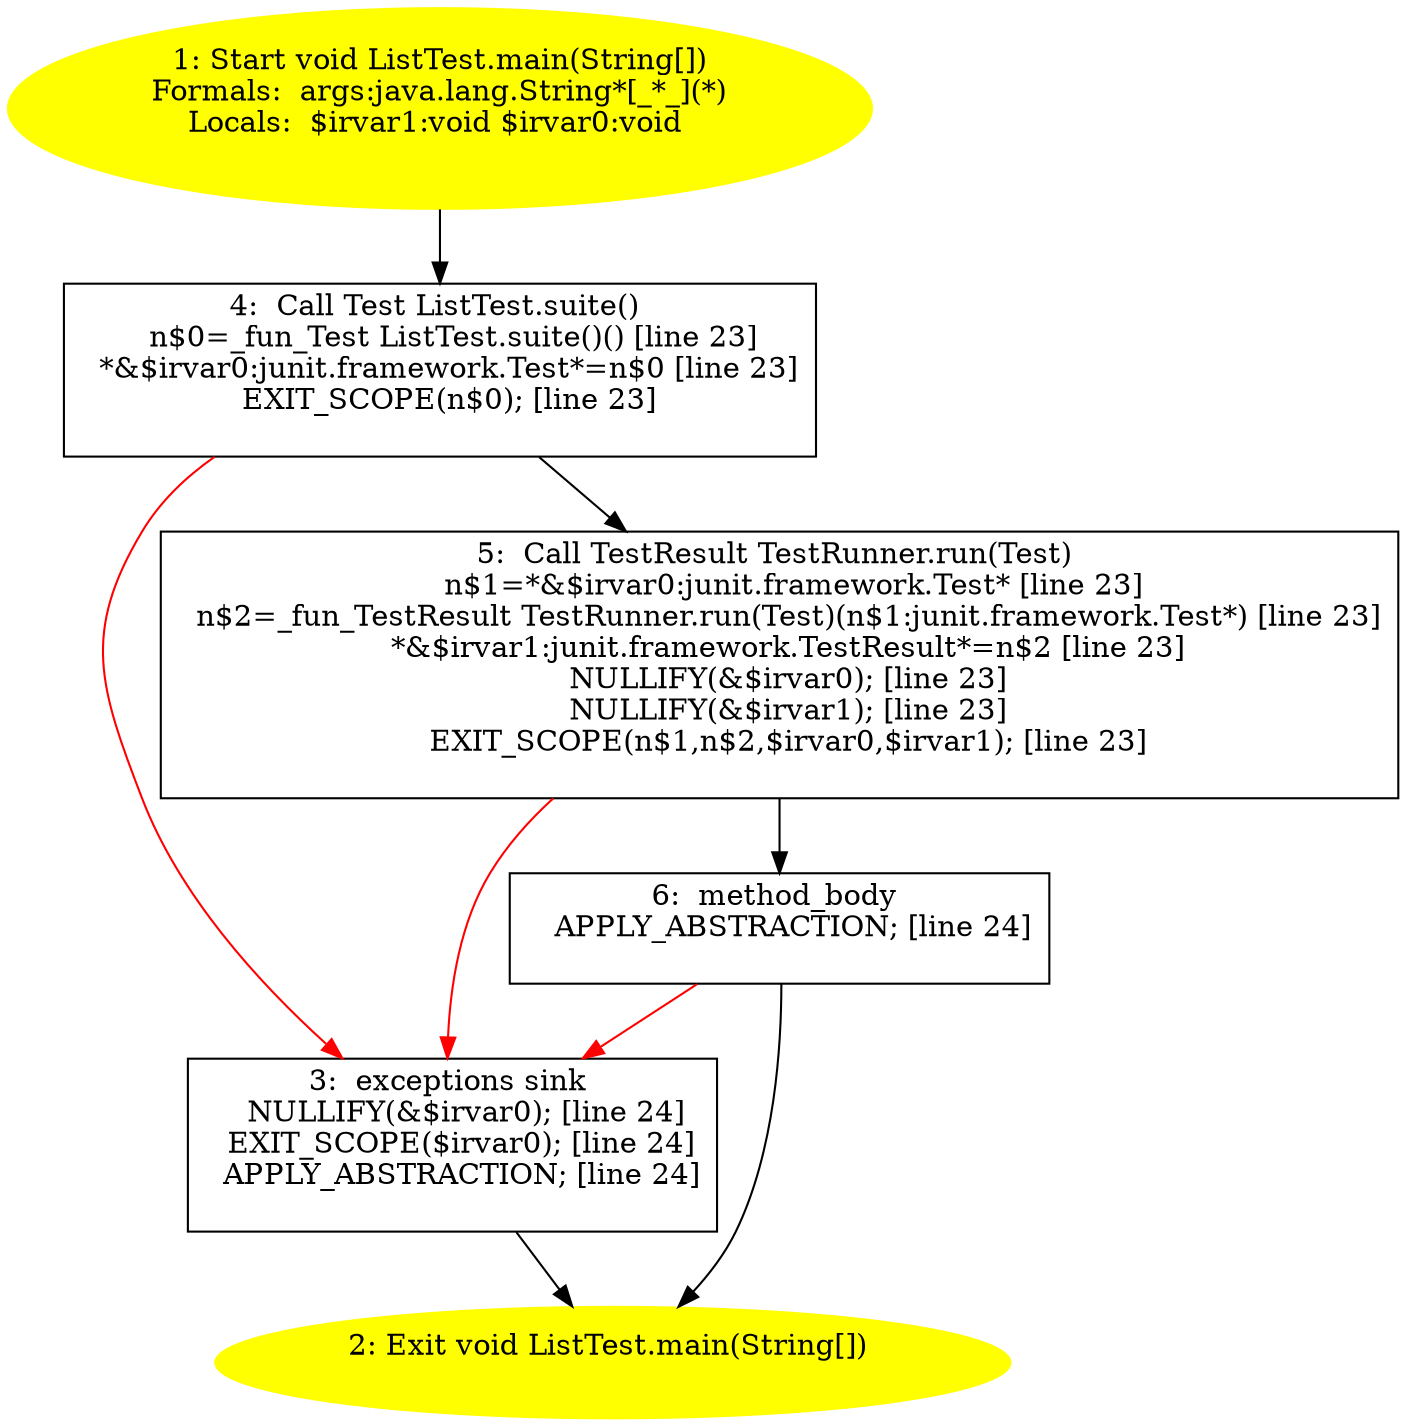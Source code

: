 /* @generated */
digraph cfg {
"org.junit.samples.ListTest.main(java.lang.String[]):void.1a6285145c0eca13ba26a23bf6303f48_1" [label="1: Start void ListTest.main(String[])\nFormals:  args:java.lang.String*[_*_](*)\nLocals:  $irvar1:void $irvar0:void \n  " color=yellow style=filled]
	

	 "org.junit.samples.ListTest.main(java.lang.String[]):void.1a6285145c0eca13ba26a23bf6303f48_1" -> "org.junit.samples.ListTest.main(java.lang.String[]):void.1a6285145c0eca13ba26a23bf6303f48_4" ;
"org.junit.samples.ListTest.main(java.lang.String[]):void.1a6285145c0eca13ba26a23bf6303f48_2" [label="2: Exit void ListTest.main(String[]) \n  " color=yellow style=filled]
	

"org.junit.samples.ListTest.main(java.lang.String[]):void.1a6285145c0eca13ba26a23bf6303f48_3" [label="3:  exceptions sink \n   NULLIFY(&$irvar0); [line 24]\n  EXIT_SCOPE($irvar0); [line 24]\n  APPLY_ABSTRACTION; [line 24]\n " shape="box"]
	

	 "org.junit.samples.ListTest.main(java.lang.String[]):void.1a6285145c0eca13ba26a23bf6303f48_3" -> "org.junit.samples.ListTest.main(java.lang.String[]):void.1a6285145c0eca13ba26a23bf6303f48_2" ;
"org.junit.samples.ListTest.main(java.lang.String[]):void.1a6285145c0eca13ba26a23bf6303f48_4" [label="4:  Call Test ListTest.suite() \n   n$0=_fun_Test ListTest.suite()() [line 23]\n  *&$irvar0:junit.framework.Test*=n$0 [line 23]\n  EXIT_SCOPE(n$0); [line 23]\n " shape="box"]
	

	 "org.junit.samples.ListTest.main(java.lang.String[]):void.1a6285145c0eca13ba26a23bf6303f48_4" -> "org.junit.samples.ListTest.main(java.lang.String[]):void.1a6285145c0eca13ba26a23bf6303f48_5" ;
	 "org.junit.samples.ListTest.main(java.lang.String[]):void.1a6285145c0eca13ba26a23bf6303f48_4" -> "org.junit.samples.ListTest.main(java.lang.String[]):void.1a6285145c0eca13ba26a23bf6303f48_3" [color="red" ];
"org.junit.samples.ListTest.main(java.lang.String[]):void.1a6285145c0eca13ba26a23bf6303f48_5" [label="5:  Call TestResult TestRunner.run(Test) \n   n$1=*&$irvar0:junit.framework.Test* [line 23]\n  n$2=_fun_TestResult TestRunner.run(Test)(n$1:junit.framework.Test*) [line 23]\n  *&$irvar1:junit.framework.TestResult*=n$2 [line 23]\n  NULLIFY(&$irvar0); [line 23]\n  NULLIFY(&$irvar1); [line 23]\n  EXIT_SCOPE(n$1,n$2,$irvar0,$irvar1); [line 23]\n " shape="box"]
	

	 "org.junit.samples.ListTest.main(java.lang.String[]):void.1a6285145c0eca13ba26a23bf6303f48_5" -> "org.junit.samples.ListTest.main(java.lang.String[]):void.1a6285145c0eca13ba26a23bf6303f48_6" ;
	 "org.junit.samples.ListTest.main(java.lang.String[]):void.1a6285145c0eca13ba26a23bf6303f48_5" -> "org.junit.samples.ListTest.main(java.lang.String[]):void.1a6285145c0eca13ba26a23bf6303f48_3" [color="red" ];
"org.junit.samples.ListTest.main(java.lang.String[]):void.1a6285145c0eca13ba26a23bf6303f48_6" [label="6:  method_body \n   APPLY_ABSTRACTION; [line 24]\n " shape="box"]
	

	 "org.junit.samples.ListTest.main(java.lang.String[]):void.1a6285145c0eca13ba26a23bf6303f48_6" -> "org.junit.samples.ListTest.main(java.lang.String[]):void.1a6285145c0eca13ba26a23bf6303f48_2" ;
	 "org.junit.samples.ListTest.main(java.lang.String[]):void.1a6285145c0eca13ba26a23bf6303f48_6" -> "org.junit.samples.ListTest.main(java.lang.String[]):void.1a6285145c0eca13ba26a23bf6303f48_3" [color="red" ];
}
